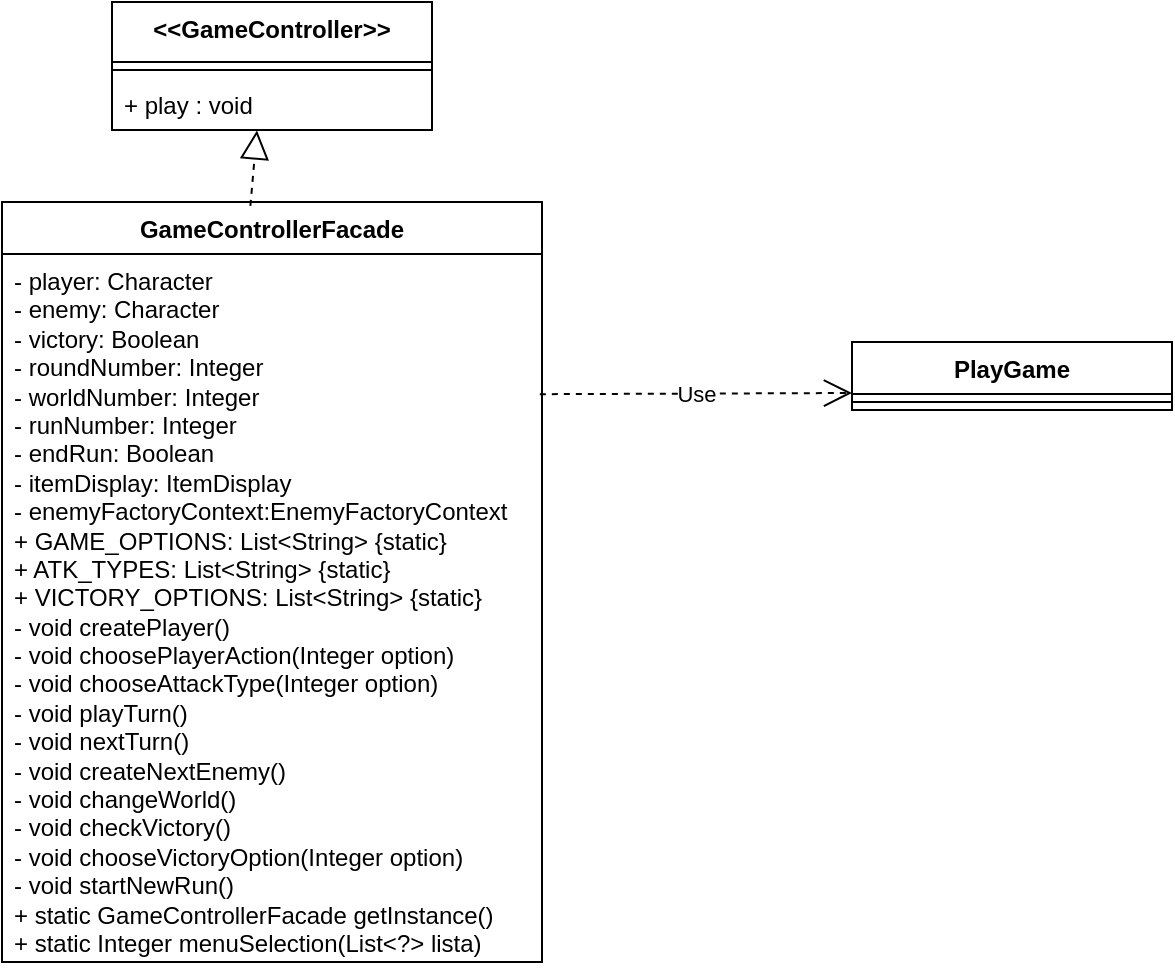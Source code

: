 <mxfile version="26.2.14">
  <diagram name="Página-1" id="k2s_u6e_-0R-d-cSg0hB">
    <mxGraphModel grid="1" page="1" gridSize="10" guides="1" tooltips="1" connect="1" arrows="1" fold="1" pageScale="1" pageWidth="827" pageHeight="1169" math="0" shadow="0">
      <root>
        <mxCell id="0" />
        <mxCell id="1" parent="0" />
        <mxCell id="P7cqfvmdvbbO43nqUWIg-1" value="&amp;lt;&amp;lt;GameController&amp;gt;&amp;gt;" style="swimlane;fontStyle=1;align=center;verticalAlign=top;childLayout=stackLayout;horizontal=1;startSize=30;horizontalStack=0;resizeParent=1;resizeParentMax=0;resizeLast=0;collapsible=1;marginBottom=0;whiteSpace=wrap;html=1;" vertex="1" parent="1">
          <mxGeometry x="270" y="80" width="160" height="64" as="geometry" />
        </mxCell>
        <mxCell id="P7cqfvmdvbbO43nqUWIg-3" value="" style="line;strokeWidth=1;fillColor=none;align=left;verticalAlign=middle;spacingTop=-1;spacingLeft=3;spacingRight=3;rotatable=0;labelPosition=right;points=[];portConstraint=eastwest;strokeColor=inherit;" vertex="1" parent="P7cqfvmdvbbO43nqUWIg-1">
          <mxGeometry y="30" width="160" height="8" as="geometry" />
        </mxCell>
        <mxCell id="P7cqfvmdvbbO43nqUWIg-4" value="+ play : void&amp;nbsp;" style="text;strokeColor=none;fillColor=none;align=left;verticalAlign=top;spacingLeft=4;spacingRight=4;overflow=hidden;rotatable=0;points=[[0,0.5],[1,0.5]];portConstraint=eastwest;whiteSpace=wrap;html=1;" vertex="1" parent="P7cqfvmdvbbO43nqUWIg-1">
          <mxGeometry y="38" width="160" height="26" as="geometry" />
        </mxCell>
        <mxCell id="P7cqfvmdvbbO43nqUWIg-5" value="GameControllerFacade" style="swimlane;fontStyle=1;align=center;verticalAlign=top;childLayout=stackLayout;horizontal=1;startSize=26;horizontalStack=0;resizeParent=1;resizeParentMax=0;resizeLast=0;collapsible=1;marginBottom=0;whiteSpace=wrap;html=1;" vertex="1" parent="1">
          <mxGeometry x="215" y="180" width="270" height="380" as="geometry" />
        </mxCell>
        <mxCell id="P7cqfvmdvbbO43nqUWIg-6" value="- player: Character&lt;div&gt;- enemy: Character&lt;/div&gt;&lt;div&gt;- victory: Boolean&lt;/div&gt;&lt;div&gt;- roundNumber: Integer&lt;/div&gt;&lt;div&gt;- worldNumber: Integer&lt;/div&gt;&lt;div&gt;- runNumber: Integer&lt;/div&gt;&lt;div&gt;- endRun: Boolean&lt;/div&gt;&lt;div&gt;- itemDisplay: ItemDisplay&lt;/div&gt;&lt;div&gt;- enemyFactoryContext:EnemyFactoryContext&lt;/div&gt;&lt;div&gt;&lt;div&gt;+ GAME_OPTIONS: List&amp;lt;String&amp;gt; {static}&amp;nbsp;&amp;nbsp;&lt;/div&gt;&lt;div&gt;+ ATK_TYPES: List&amp;lt;String&amp;gt; {static}&amp;nbsp;&amp;nbsp;&lt;/div&gt;&lt;div&gt;+ VICTORY_OPTIONS: List&amp;lt;String&amp;gt; {static}&lt;/div&gt;&lt;/div&gt;&lt;div&gt;&lt;div&gt;- void createPlayer()&amp;nbsp;&amp;nbsp;&lt;/div&gt;&lt;div&gt;- void choosePlayerAction(Integer option)&amp;nbsp;&amp;nbsp;&lt;/div&gt;&lt;div&gt;- void chooseAttackType(Integer option)&amp;nbsp;&amp;nbsp;&lt;/div&gt;&lt;div&gt;- void playTurn()&amp;nbsp;&amp;nbsp;&lt;/div&gt;&lt;div&gt;- void nextTurn()&amp;nbsp;&amp;nbsp;&lt;/div&gt;&lt;div&gt;- void createNextEnemy()&amp;nbsp;&amp;nbsp;&lt;/div&gt;&lt;div&gt;- void changeWorld()&amp;nbsp;&amp;nbsp;&lt;/div&gt;&lt;div&gt;- void checkVictory()&amp;nbsp;&amp;nbsp;&lt;/div&gt;&lt;div&gt;- void chooseVictoryOption(Integer option)&amp;nbsp;&amp;nbsp;&lt;/div&gt;&lt;div&gt;- void startNewRun()&lt;/div&gt;&lt;/div&gt;&lt;div&gt;&lt;div&gt;+ static GameControllerFacade getInstance()&amp;nbsp;&amp;nbsp;&lt;/div&gt;&lt;div&gt;+ static Integer menuSelection(List&amp;lt;?&amp;gt; lista)&lt;/div&gt;&lt;/div&gt;" style="text;strokeColor=none;fillColor=none;align=left;verticalAlign=top;spacingLeft=4;spacingRight=4;overflow=hidden;rotatable=0;points=[[0,0.5],[1,0.5]];portConstraint=eastwest;whiteSpace=wrap;html=1;" vertex="1" parent="P7cqfvmdvbbO43nqUWIg-5">
          <mxGeometry y="26" width="270" height="354" as="geometry" />
        </mxCell>
        <mxCell id="P7cqfvmdvbbO43nqUWIg-13" value="" style="endArrow=block;dashed=1;endFill=0;endSize=12;html=1;rounded=0;entryX=0.453;entryY=1.008;entryDx=0;entryDy=0;entryPerimeter=0;exitX=0.46;exitY=0.005;exitDx=0;exitDy=0;exitPerimeter=0;" edge="1" parent="1" source="P7cqfvmdvbbO43nqUWIg-5" target="P7cqfvmdvbbO43nqUWIg-4">
          <mxGeometry width="160" relative="1" as="geometry">
            <mxPoint x="280" y="270" as="sourcePoint" />
            <mxPoint x="440" y="270" as="targetPoint" />
          </mxGeometry>
        </mxCell>
        <mxCell id="P7cqfvmdvbbO43nqUWIg-14" value="PlayGame" style="swimlane;fontStyle=1;align=center;verticalAlign=top;childLayout=stackLayout;horizontal=1;startSize=26;horizontalStack=0;resizeParent=1;resizeParentMax=0;resizeLast=0;collapsible=1;marginBottom=0;whiteSpace=wrap;html=1;" vertex="1" parent="1">
          <mxGeometry x="640" y="250" width="160" height="34" as="geometry" />
        </mxCell>
        <mxCell id="P7cqfvmdvbbO43nqUWIg-16" value="" style="line;strokeWidth=1;fillColor=none;align=left;verticalAlign=middle;spacingTop=-1;spacingLeft=3;spacingRight=3;rotatable=0;labelPosition=right;points=[];portConstraint=eastwest;strokeColor=inherit;" vertex="1" parent="P7cqfvmdvbbO43nqUWIg-14">
          <mxGeometry y="26" width="160" height="8" as="geometry" />
        </mxCell>
        <mxCell id="YBc8lHVq_pck25vRAkxH-1" value="Use" style="endArrow=open;endSize=12;dashed=1;html=1;rounded=0;exitX=0.996;exitY=0.198;exitDx=0;exitDy=0;exitPerimeter=0;entryX=0;entryY=0.75;entryDx=0;entryDy=0;" edge="1" parent="1" source="P7cqfvmdvbbO43nqUWIg-6" target="P7cqfvmdvbbO43nqUWIg-14">
          <mxGeometry width="160" relative="1" as="geometry">
            <mxPoint x="600" y="330" as="sourcePoint" />
            <mxPoint x="640" y="170" as="targetPoint" />
          </mxGeometry>
        </mxCell>
      </root>
    </mxGraphModel>
  </diagram>
</mxfile>
